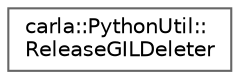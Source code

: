 digraph "类继承关系图"
{
 // INTERACTIVE_SVG=YES
 // LATEX_PDF_SIZE
  bgcolor="transparent";
  edge [fontname=Helvetica,fontsize=10,labelfontname=Helvetica,labelfontsize=10];
  node [fontname=Helvetica,fontsize=10,shape=box,height=0.2,width=0.4];
  rankdir="LR";
  Node0 [id="Node000000",label="carla::PythonUtil::\lReleaseGILDeleter",height=0.2,width=0.4,color="grey40", fillcolor="white", style="filled",URL="$de/d96/classcarla_1_1PythonUtil_1_1ReleaseGILDeleter.html",tooltip="A deleter that can be passed to a smart pointer to release the GIL before destroying the object."];
}
